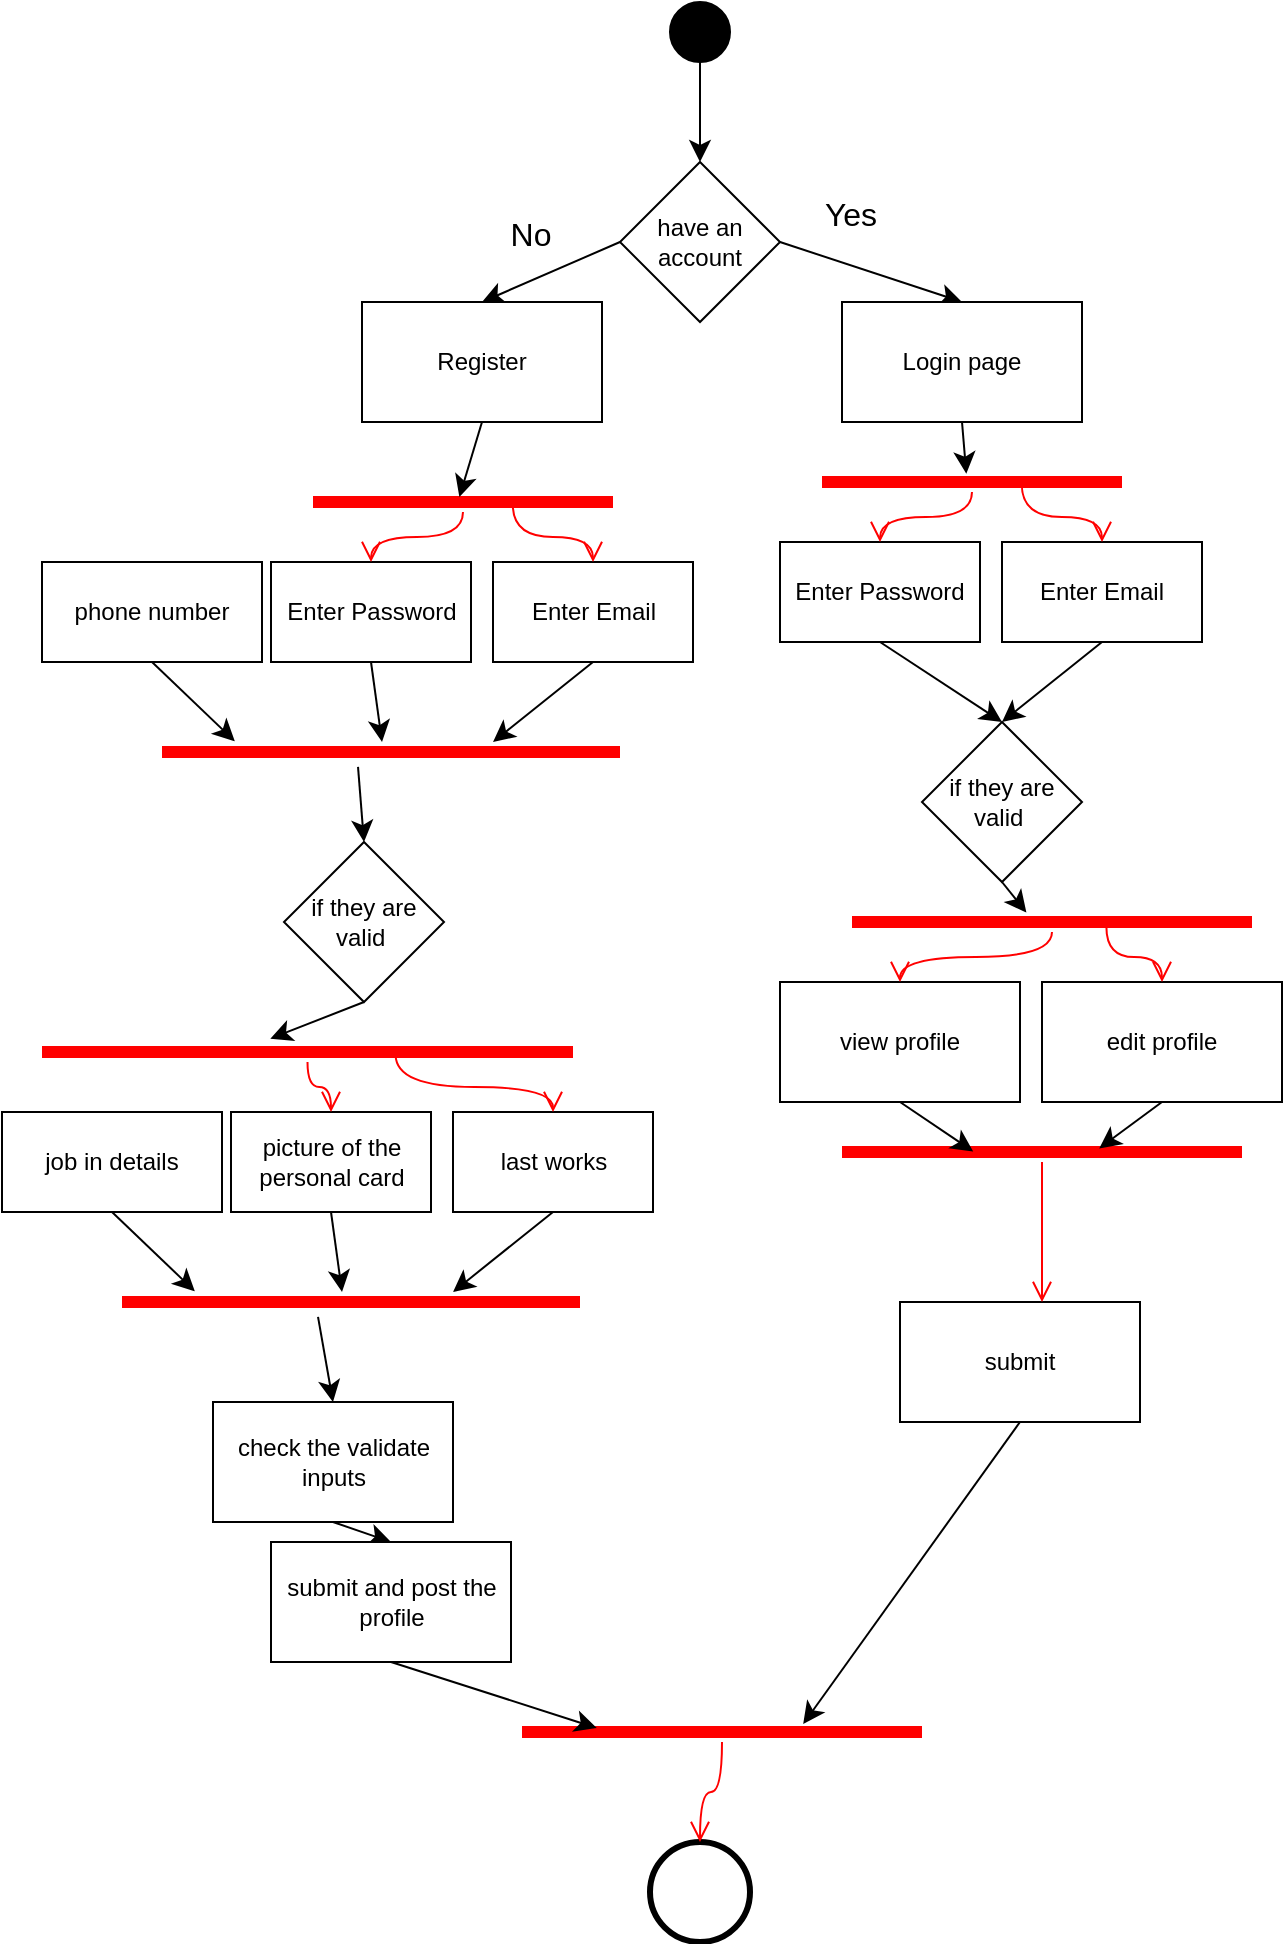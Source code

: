 <mxfile version="25.0.2">
  <diagram name="Page-1" id="0">
    <mxGraphModel dx="794" dy="527" grid="1" gridSize="10" guides="1" tooltips="1" connect="1" arrows="1" fold="1" page="1" pageScale="1" pageWidth="827" pageHeight="1169" math="0" shadow="0">
      <root>
        <mxCell id="0" />
        <mxCell id="1" parent="0" />
        <mxCell id="jVj4ie-Ex2q6_GXEyhqE-2" style="edgeStyle=none;curved=1;rounded=0;orthogonalLoop=1;jettySize=auto;html=1;exitX=0.5;exitY=1;exitDx=0;exitDy=0;fontSize=12;startSize=8;endSize=8;entryX=0.5;entryY=0;entryDx=0;entryDy=0;" parent="1" source="jVj4ie-Ex2q6_GXEyhqE-1" target="bB1ia3ISKizEPBagt7V3-7" edge="1">
          <mxGeometry relative="1" as="geometry">
            <mxPoint x="400" y="160" as="targetPoint" />
          </mxGeometry>
        </mxCell>
        <mxCell id="jVj4ie-Ex2q6_GXEyhqE-1" value="" style="ellipse;fillColor=strokeColor;html=1;" parent="1" vertex="1">
          <mxGeometry x="384" y="90" width="30" height="30" as="geometry" />
        </mxCell>
        <mxCell id="bB1ia3ISKizEPBagt7V3-11" style="edgeStyle=none;curved=1;rounded=0;orthogonalLoop=1;jettySize=auto;html=1;exitX=1;exitY=0.5;exitDx=0;exitDy=0;entryX=0.5;entryY=0;entryDx=0;entryDy=0;fontSize=12;startSize=8;endSize=8;" parent="1" source="bB1ia3ISKizEPBagt7V3-7" target="bB1ia3ISKizEPBagt7V3-10" edge="1">
          <mxGeometry relative="1" as="geometry" />
        </mxCell>
        <mxCell id="bB1ia3ISKizEPBagt7V3-12" style="edgeStyle=none;curved=1;rounded=0;orthogonalLoop=1;jettySize=auto;html=1;exitX=0;exitY=0.5;exitDx=0;exitDy=0;entryX=0.5;entryY=0;entryDx=0;entryDy=0;fontSize=12;startSize=8;endSize=8;" parent="1" source="bB1ia3ISKizEPBagt7V3-7" target="bB1ia3ISKizEPBagt7V3-9" edge="1">
          <mxGeometry relative="1" as="geometry" />
        </mxCell>
        <mxCell id="bB1ia3ISKizEPBagt7V3-7" value="have an account" style="rhombus;whiteSpace=wrap;html=1;" parent="1" vertex="1">
          <mxGeometry x="359" y="170" width="80" height="80" as="geometry" />
        </mxCell>
        <mxCell id="bB1ia3ISKizEPBagt7V3-8" value="Yes" style="text;html=1;align=center;verticalAlign=middle;resizable=0;points=[];autosize=1;strokeColor=none;fillColor=none;fontSize=16;" parent="1" vertex="1">
          <mxGeometry x="449" y="181" width="50" height="30" as="geometry" />
        </mxCell>
        <mxCell id="bB1ia3ISKizEPBagt7V3-9" value="&lt;span data-end=&quot;112&quot; data-start=&quot;100&quot;&gt;Register&lt;/span&gt;" style="whiteSpace=wrap;html=1;" parent="1" vertex="1">
          <mxGeometry x="230" y="240" width="120" height="60" as="geometry" />
        </mxCell>
        <mxCell id="bB1ia3ISKizEPBagt7V3-10" value="Login page" style="whiteSpace=wrap;html=1;" parent="1" vertex="1">
          <mxGeometry x="470" y="240" width="120" height="60" as="geometry" />
        </mxCell>
        <mxCell id="bB1ia3ISKizEPBagt7V3-13" value="No" style="text;html=1;align=center;verticalAlign=middle;resizable=0;points=[];autosize=1;strokeColor=none;fillColor=none;fontSize=16;" parent="1" vertex="1">
          <mxGeometry x="294" y="191" width="40" height="30" as="geometry" />
        </mxCell>
        <mxCell id="bB1ia3ISKizEPBagt7V3-22" style="edgeStyle=none;curved=1;rounded=0;orthogonalLoop=1;jettySize=auto;html=1;exitX=0.5;exitY=1;exitDx=0;exitDy=0;entryX=0.5;entryY=0;entryDx=0;entryDy=0;fontSize=12;startSize=8;endSize=8;" parent="1" source="bB1ia3ISKizEPBagt7V3-14" target="bB1ia3ISKizEPBagt7V3-21" edge="1">
          <mxGeometry relative="1" as="geometry" />
        </mxCell>
        <mxCell id="bB1ia3ISKizEPBagt7V3-14" value="Enter Email" style="whiteSpace=wrap;html=1;" parent="1" vertex="1">
          <mxGeometry x="550" y="360" width="100" height="50" as="geometry" />
        </mxCell>
        <mxCell id="bB1ia3ISKizEPBagt7V3-23" style="edgeStyle=none;curved=1;rounded=0;orthogonalLoop=1;jettySize=auto;html=1;exitX=0.5;exitY=1;exitDx=0;exitDy=0;entryX=0.5;entryY=0;entryDx=0;entryDy=0;fontSize=12;startSize=8;endSize=8;" parent="1" source="bB1ia3ISKizEPBagt7V3-15" target="bB1ia3ISKizEPBagt7V3-21" edge="1">
          <mxGeometry relative="1" as="geometry" />
        </mxCell>
        <mxCell id="bB1ia3ISKizEPBagt7V3-15" value="Enter Password" style="whiteSpace=wrap;html=1;" parent="1" vertex="1">
          <mxGeometry x="439" y="360" width="100" height="50" as="geometry" />
        </mxCell>
        <mxCell id="bB1ia3ISKizEPBagt7V3-16" value="" style="shape=line;html=1;strokeWidth=6;strokeColor=#ff0000;" parent="1" vertex="1">
          <mxGeometry x="460" y="325" width="150" height="10" as="geometry" />
        </mxCell>
        <mxCell id="bB1ia3ISKizEPBagt7V3-17" value="" style="edgeStyle=orthogonalEdgeStyle;html=1;verticalAlign=bottom;endArrow=open;endSize=8;strokeColor=#ff0000;rounded=0;fontSize=12;curved=1;entryX=0.5;entryY=0;entryDx=0;entryDy=0;" parent="1" source="bB1ia3ISKizEPBagt7V3-16" target="bB1ia3ISKizEPBagt7V3-15" edge="1">
          <mxGeometry relative="1" as="geometry">
            <mxPoint x="535" y="405" as="targetPoint" />
          </mxGeometry>
        </mxCell>
        <mxCell id="bB1ia3ISKizEPBagt7V3-19" style="edgeStyle=none;curved=1;rounded=0;orthogonalLoop=1;jettySize=auto;html=1;exitX=0.5;exitY=1;exitDx=0;exitDy=0;entryX=0.481;entryY=0.085;entryDx=0;entryDy=0;entryPerimeter=0;fontSize=12;startSize=8;endSize=8;" parent="1" source="bB1ia3ISKizEPBagt7V3-10" target="bB1ia3ISKizEPBagt7V3-16" edge="1">
          <mxGeometry relative="1" as="geometry" />
        </mxCell>
        <mxCell id="bB1ia3ISKizEPBagt7V3-20" value="" style="edgeStyle=orthogonalEdgeStyle;html=1;verticalAlign=bottom;endArrow=open;endSize=8;strokeColor=#ff0000;rounded=0;fontSize=12;curved=1;entryX=0.5;entryY=0;entryDx=0;entryDy=0;exitX=0.666;exitY=0.63;exitDx=0;exitDy=0;exitPerimeter=0;" parent="1" source="bB1ia3ISKizEPBagt7V3-16" target="bB1ia3ISKizEPBagt7V3-14" edge="1">
          <mxGeometry relative="1" as="geometry">
            <mxPoint x="620" y="360" as="targetPoint" />
            <mxPoint x="550" y="340" as="sourcePoint" />
          </mxGeometry>
        </mxCell>
        <mxCell id="bB1ia3ISKizEPBagt7V3-21" value="if they are valid&amp;nbsp;" style="rhombus;whiteSpace=wrap;html=1;" parent="1" vertex="1">
          <mxGeometry x="510" y="450" width="80" height="80" as="geometry" />
        </mxCell>
        <mxCell id="bB1ia3ISKizEPBagt7V3-25" style="edgeStyle=none;curved=1;rounded=0;orthogonalLoop=1;jettySize=auto;html=1;exitX=0.5;exitY=1;exitDx=0;exitDy=0;entryX=0.5;entryY=0;entryDx=0;entryDy=0;fontSize=12;startSize=8;endSize=8;" parent="1" source="bB1ia3ISKizEPBagt7V3-26" edge="1">
          <mxGeometry relative="1" as="geometry">
            <mxPoint x="295.5" y="460" as="targetPoint" />
          </mxGeometry>
        </mxCell>
        <mxCell id="bB1ia3ISKizEPBagt7V3-26" value="Enter Email" style="whiteSpace=wrap;html=1;" parent="1" vertex="1">
          <mxGeometry x="295.5" y="370" width="100" height="50" as="geometry" />
        </mxCell>
        <mxCell id="bB1ia3ISKizEPBagt7V3-27" style="edgeStyle=none;curved=1;rounded=0;orthogonalLoop=1;jettySize=auto;html=1;exitX=0.5;exitY=1;exitDx=0;exitDy=0;fontSize=12;startSize=8;endSize=8;" parent="1" source="bB1ia3ISKizEPBagt7V3-28" edge="1">
          <mxGeometry relative="1" as="geometry">
            <mxPoint x="240" y="460" as="targetPoint" />
          </mxGeometry>
        </mxCell>
        <mxCell id="bB1ia3ISKizEPBagt7V3-28" value="Enter Password" style="whiteSpace=wrap;html=1;" parent="1" vertex="1">
          <mxGeometry x="184.5" y="370" width="100" height="50" as="geometry" />
        </mxCell>
        <mxCell id="bB1ia3ISKizEPBagt7V3-29" value="" style="shape=line;html=1;strokeWidth=6;strokeColor=#ff0000;" parent="1" vertex="1">
          <mxGeometry x="205.5" y="335" width="150" height="10" as="geometry" />
        </mxCell>
        <mxCell id="bB1ia3ISKizEPBagt7V3-30" value="" style="edgeStyle=orthogonalEdgeStyle;html=1;verticalAlign=bottom;endArrow=open;endSize=8;strokeColor=#ff0000;rounded=0;fontSize=12;curved=1;entryX=0.5;entryY=0;entryDx=0;entryDy=0;" parent="1" source="bB1ia3ISKizEPBagt7V3-29" target="bB1ia3ISKizEPBagt7V3-28" edge="1">
          <mxGeometry relative="1" as="geometry">
            <mxPoint x="280.5" y="415" as="targetPoint" />
          </mxGeometry>
        </mxCell>
        <mxCell id="bB1ia3ISKizEPBagt7V3-31" value="" style="edgeStyle=orthogonalEdgeStyle;html=1;verticalAlign=bottom;endArrow=open;endSize=8;strokeColor=#ff0000;rounded=0;fontSize=12;curved=1;entryX=0.5;entryY=0;entryDx=0;entryDy=0;exitX=0.666;exitY=0.63;exitDx=0;exitDy=0;exitPerimeter=0;" parent="1" source="bB1ia3ISKizEPBagt7V3-29" target="bB1ia3ISKizEPBagt7V3-26" edge="1">
          <mxGeometry relative="1" as="geometry">
            <mxPoint x="365.5" y="370" as="targetPoint" />
            <mxPoint x="295.5" y="350" as="sourcePoint" />
          </mxGeometry>
        </mxCell>
        <mxCell id="bB1ia3ISKizEPBagt7V3-32" style="edgeStyle=none;curved=1;rounded=0;orthogonalLoop=1;jettySize=auto;html=1;exitX=0.5;exitY=1;exitDx=0;exitDy=0;entryX=0.488;entryY=0.256;entryDx=0;entryDy=0;entryPerimeter=0;fontSize=12;startSize=8;endSize=8;" parent="1" source="bB1ia3ISKizEPBagt7V3-9" target="bB1ia3ISKizEPBagt7V3-29" edge="1">
          <mxGeometry relative="1" as="geometry" />
        </mxCell>
        <mxCell id="bB1ia3ISKizEPBagt7V3-33" value="" style="shape=line;html=1;strokeWidth=6;strokeColor=#ff0000;" parent="1" vertex="1">
          <mxGeometry x="130" y="460" width="229" height="10" as="geometry" />
        </mxCell>
        <mxCell id="bB1ia3ISKizEPBagt7V3-34" value="phone number" style="whiteSpace=wrap;html=1;" parent="1" vertex="1">
          <mxGeometry x="70" y="370" width="110" height="50" as="geometry" />
        </mxCell>
        <mxCell id="bB1ia3ISKizEPBagt7V3-35" style="edgeStyle=none;curved=1;rounded=0;orthogonalLoop=1;jettySize=auto;html=1;exitX=0.5;exitY=1;exitDx=0;exitDy=0;entryX=0.159;entryY=-0.038;entryDx=0;entryDy=0;entryPerimeter=0;fontSize=12;startSize=8;endSize=8;" parent="1" source="bB1ia3ISKizEPBagt7V3-34" target="bB1ia3ISKizEPBagt7V3-33" edge="1">
          <mxGeometry relative="1" as="geometry" />
        </mxCell>
        <mxCell id="bB1ia3ISKizEPBagt7V3-37" style="edgeStyle=none;curved=1;rounded=0;orthogonalLoop=1;jettySize=auto;html=1;exitX=0.428;exitY=1.244;exitDx=0;exitDy=0;entryX=0.5;entryY=0;entryDx=0;entryDy=0;fontSize=12;startSize=8;endSize=8;exitPerimeter=0;" parent="1" source="bB1ia3ISKizEPBagt7V3-33" target="bB1ia3ISKizEPBagt7V3-38" edge="1">
          <mxGeometry relative="1" as="geometry">
            <mxPoint x="170" y="470" as="sourcePoint" />
          </mxGeometry>
        </mxCell>
        <mxCell id="bB1ia3ISKizEPBagt7V3-38" value="if they are valid&amp;nbsp;" style="rhombus;whiteSpace=wrap;html=1;" parent="1" vertex="1">
          <mxGeometry x="191" y="510" width="80" height="80" as="geometry" />
        </mxCell>
        <mxCell id="bB1ia3ISKizEPBagt7V3-42" value="edit profile" style="whiteSpace=wrap;html=1;" parent="1" vertex="1">
          <mxGeometry x="570" y="580" width="120" height="60" as="geometry" />
        </mxCell>
        <mxCell id="bB1ia3ISKizEPBagt7V3-44" value="submit" style="whiteSpace=wrap;html=1;" parent="1" vertex="1">
          <mxGeometry x="499" y="740" width="120" height="60" as="geometry" />
        </mxCell>
        <mxCell id="bB1ia3ISKizEPBagt7V3-46" value="" style="edgeStyle=none;curved=1;rounded=0;orthogonalLoop=1;jettySize=auto;html=1;exitX=0.5;exitY=1;exitDx=0;exitDy=0;entryX=0.551;entryY=0.034;entryDx=0;entryDy=0;entryPerimeter=0;fontSize=12;startSize=8;endSize=8;" parent="1" target="bB1ia3ISKizEPBagt7V3-40" edge="1">
          <mxGeometry relative="1" as="geometry">
            <mxPoint x="535" y="614" as="sourcePoint" />
            <mxPoint x="676" y="556" as="targetPoint" />
          </mxGeometry>
        </mxCell>
        <mxCell id="bB1ia3ISKizEPBagt7V3-40" value="view profile" style="whiteSpace=wrap;html=1;" parent="1" vertex="1">
          <mxGeometry x="439" y="580" width="120" height="60" as="geometry" />
        </mxCell>
        <mxCell id="bB1ia3ISKizEPBagt7V3-47" value="" style="shape=line;html=1;strokeWidth=6;strokeColor=#ff0000;" parent="1" vertex="1">
          <mxGeometry x="475" y="545" width="200" height="10" as="geometry" />
        </mxCell>
        <mxCell id="bB1ia3ISKizEPBagt7V3-48" value="" style="edgeStyle=orthogonalEdgeStyle;html=1;verticalAlign=bottom;endArrow=open;endSize=8;strokeColor=#ff0000;rounded=0;fontSize=12;curved=1;" parent="1" source="bB1ia3ISKizEPBagt7V3-47" target="bB1ia3ISKizEPBagt7V3-40" edge="1">
          <mxGeometry relative="1" as="geometry">
            <mxPoint x="430" y="700" as="targetPoint" />
          </mxGeometry>
        </mxCell>
        <mxCell id="bB1ia3ISKizEPBagt7V3-49" value="" style="shape=line;html=1;strokeWidth=6;strokeColor=#ff0000;" parent="1" vertex="1">
          <mxGeometry x="470" y="660" width="200" height="10" as="geometry" />
        </mxCell>
        <mxCell id="bB1ia3ISKizEPBagt7V3-50" value="" style="edgeStyle=orthogonalEdgeStyle;html=1;verticalAlign=bottom;endArrow=open;endSize=8;strokeColor=#ff0000;rounded=0;fontSize=12;curved=1;" parent="1" source="bB1ia3ISKizEPBagt7V3-49" edge="1">
          <mxGeometry relative="1" as="geometry">
            <mxPoint x="570" y="740" as="targetPoint" />
          </mxGeometry>
        </mxCell>
        <mxCell id="bB1ia3ISKizEPBagt7V3-51" style="edgeStyle=none;curved=1;rounded=0;orthogonalLoop=1;jettySize=auto;html=1;exitX=0.5;exitY=1;exitDx=0;exitDy=0;entryX=0.436;entryY=0.026;entryDx=0;entryDy=0;entryPerimeter=0;fontSize=12;startSize=8;endSize=8;" parent="1" source="bB1ia3ISKizEPBagt7V3-21" target="bB1ia3ISKizEPBagt7V3-47" edge="1">
          <mxGeometry relative="1" as="geometry" />
        </mxCell>
        <mxCell id="bB1ia3ISKizEPBagt7V3-52" style="edgeStyle=none;curved=1;rounded=0;orthogonalLoop=1;jettySize=auto;html=1;exitX=0.5;exitY=1;exitDx=0;exitDy=0;entryX=0.643;entryY=0.321;entryDx=0;entryDy=0;entryPerimeter=0;fontSize=12;startSize=8;endSize=8;" parent="1" source="bB1ia3ISKizEPBagt7V3-42" target="bB1ia3ISKizEPBagt7V3-49" edge="1">
          <mxGeometry relative="1" as="geometry" />
        </mxCell>
        <mxCell id="bB1ia3ISKizEPBagt7V3-53" style="edgeStyle=none;curved=1;rounded=0;orthogonalLoop=1;jettySize=auto;html=1;exitX=0.5;exitY=1;exitDx=0;exitDy=0;entryX=0.328;entryY=0.474;entryDx=0;entryDy=0;entryPerimeter=0;fontSize=12;startSize=8;endSize=8;" parent="1" source="bB1ia3ISKizEPBagt7V3-40" target="bB1ia3ISKizEPBagt7V3-49" edge="1">
          <mxGeometry relative="1" as="geometry" />
        </mxCell>
        <mxCell id="bB1ia3ISKizEPBagt7V3-54" value="" style="edgeStyle=orthogonalEdgeStyle;html=1;verticalAlign=bottom;endArrow=open;endSize=8;strokeColor=#ff0000;rounded=0;fontSize=12;curved=1;exitX=0.636;exitY=0.744;exitDx=0;exitDy=0;exitPerimeter=0;entryX=0.5;entryY=0;entryDx=0;entryDy=0;" parent="1" source="bB1ia3ISKizEPBagt7V3-47" target="bB1ia3ISKizEPBagt7V3-42" edge="1">
          <mxGeometry relative="1" as="geometry">
            <mxPoint x="509" y="590" as="targetPoint" />
            <mxPoint x="585" y="565" as="sourcePoint" />
          </mxGeometry>
        </mxCell>
        <mxCell id="osrM-AQgmQPxWNNcmyyP-14" style="edgeStyle=none;curved=1;rounded=0;orthogonalLoop=1;jettySize=auto;html=1;exitX=0.5;exitY=1;exitDx=0;exitDy=0;entryX=0.5;entryY=0;entryDx=0;entryDy=0;fontSize=12;startSize=8;endSize=8;" edge="1" parent="1" source="bB1ia3ISKizEPBagt7V3-55" target="osrM-AQgmQPxWNNcmyyP-13">
          <mxGeometry relative="1" as="geometry" />
        </mxCell>
        <mxCell id="bB1ia3ISKizEPBagt7V3-55" value="check the validate inputs" style="whiteSpace=wrap;html=1;" parent="1" vertex="1">
          <mxGeometry x="155.5" y="790" width="120" height="60" as="geometry" />
        </mxCell>
        <mxCell id="osrM-AQgmQPxWNNcmyyP-1" style="edgeStyle=none;curved=1;rounded=0;orthogonalLoop=1;jettySize=auto;html=1;exitX=0.5;exitY=1;exitDx=0;exitDy=0;entryX=0.5;entryY=0;entryDx=0;entryDy=0;fontSize=12;startSize=8;endSize=8;" edge="1" parent="1" source="osrM-AQgmQPxWNNcmyyP-2">
          <mxGeometry relative="1" as="geometry">
            <mxPoint x="275.5" y="735" as="targetPoint" />
          </mxGeometry>
        </mxCell>
        <mxCell id="osrM-AQgmQPxWNNcmyyP-2" value="last works" style="whiteSpace=wrap;html=1;" vertex="1" parent="1">
          <mxGeometry x="275.5" y="645" width="100" height="50" as="geometry" />
        </mxCell>
        <mxCell id="osrM-AQgmQPxWNNcmyyP-3" style="edgeStyle=none;curved=1;rounded=0;orthogonalLoop=1;jettySize=auto;html=1;exitX=0.5;exitY=1;exitDx=0;exitDy=0;fontSize=12;startSize=8;endSize=8;" edge="1" parent="1" source="osrM-AQgmQPxWNNcmyyP-4">
          <mxGeometry relative="1" as="geometry">
            <mxPoint x="220" y="735" as="targetPoint" />
          </mxGeometry>
        </mxCell>
        <mxCell id="osrM-AQgmQPxWNNcmyyP-4" value="picture of the personal card" style="whiteSpace=wrap;html=1;" vertex="1" parent="1">
          <mxGeometry x="164.5" y="645" width="100" height="50" as="geometry" />
        </mxCell>
        <mxCell id="osrM-AQgmQPxWNNcmyyP-5" value="" style="shape=line;html=1;strokeWidth=6;strokeColor=#ff0000;" vertex="1" parent="1">
          <mxGeometry x="70" y="610" width="265.5" height="10" as="geometry" />
        </mxCell>
        <mxCell id="osrM-AQgmQPxWNNcmyyP-6" value="" style="edgeStyle=orthogonalEdgeStyle;html=1;verticalAlign=bottom;endArrow=open;endSize=8;strokeColor=#ff0000;rounded=0;fontSize=12;curved=1;entryX=0.5;entryY=0;entryDx=0;entryDy=0;" edge="1" parent="1" source="osrM-AQgmQPxWNNcmyyP-5" target="osrM-AQgmQPxWNNcmyyP-4">
          <mxGeometry relative="1" as="geometry">
            <mxPoint x="260.5" y="690" as="targetPoint" />
          </mxGeometry>
        </mxCell>
        <mxCell id="osrM-AQgmQPxWNNcmyyP-7" value="" style="edgeStyle=orthogonalEdgeStyle;html=1;verticalAlign=bottom;endArrow=open;endSize=8;strokeColor=#ff0000;rounded=0;fontSize=12;curved=1;entryX=0.5;entryY=0;entryDx=0;entryDy=0;exitX=0.666;exitY=0.63;exitDx=0;exitDy=0;exitPerimeter=0;" edge="1" parent="1" source="osrM-AQgmQPxWNNcmyyP-5" target="osrM-AQgmQPxWNNcmyyP-2">
          <mxGeometry relative="1" as="geometry">
            <mxPoint x="345.5" y="645" as="targetPoint" />
            <mxPoint x="275.5" y="625" as="sourcePoint" />
          </mxGeometry>
        </mxCell>
        <mxCell id="osrM-AQgmQPxWNNcmyyP-8" value="" style="shape=line;html=1;strokeWidth=6;strokeColor=#ff0000;" vertex="1" parent="1">
          <mxGeometry x="110" y="735" width="229" height="10" as="geometry" />
        </mxCell>
        <mxCell id="osrM-AQgmQPxWNNcmyyP-9" value="job in details" style="whiteSpace=wrap;html=1;" vertex="1" parent="1">
          <mxGeometry x="50" y="645" width="110" height="50" as="geometry" />
        </mxCell>
        <mxCell id="osrM-AQgmQPxWNNcmyyP-10" style="edgeStyle=none;curved=1;rounded=0;orthogonalLoop=1;jettySize=auto;html=1;exitX=0.5;exitY=1;exitDx=0;exitDy=0;entryX=0.159;entryY=-0.038;entryDx=0;entryDy=0;entryPerimeter=0;fontSize=12;startSize=8;endSize=8;" edge="1" parent="1" source="osrM-AQgmQPxWNNcmyyP-9" target="osrM-AQgmQPxWNNcmyyP-8">
          <mxGeometry relative="1" as="geometry" />
        </mxCell>
        <mxCell id="osrM-AQgmQPxWNNcmyyP-11" style="edgeStyle=none;curved=1;rounded=0;orthogonalLoop=1;jettySize=auto;html=1;exitX=0.428;exitY=1.244;exitDx=0;exitDy=0;entryX=0.5;entryY=0;entryDx=0;entryDy=0;fontSize=12;startSize=8;endSize=8;exitPerimeter=0;" edge="1" parent="1" source="osrM-AQgmQPxWNNcmyyP-8" target="bB1ia3ISKizEPBagt7V3-55">
          <mxGeometry relative="1" as="geometry">
            <mxPoint x="150" y="745" as="sourcePoint" />
            <mxPoint x="211" y="785" as="targetPoint" />
          </mxGeometry>
        </mxCell>
        <mxCell id="osrM-AQgmQPxWNNcmyyP-12" style="edgeStyle=none;curved=1;rounded=0;orthogonalLoop=1;jettySize=auto;html=1;exitX=0.5;exitY=1;exitDx=0;exitDy=0;entryX=0.43;entryY=-0.167;entryDx=0;entryDy=0;entryPerimeter=0;fontSize=12;startSize=8;endSize=8;" edge="1" parent="1" source="bB1ia3ISKizEPBagt7V3-38" target="osrM-AQgmQPxWNNcmyyP-5">
          <mxGeometry relative="1" as="geometry" />
        </mxCell>
        <mxCell id="osrM-AQgmQPxWNNcmyyP-13" value="submit and post the profile" style="whiteSpace=wrap;html=1;" vertex="1" parent="1">
          <mxGeometry x="184.5" y="860" width="120" height="60" as="geometry" />
        </mxCell>
        <mxCell id="osrM-AQgmQPxWNNcmyyP-16" value="" style="points=[[0.145,0.145,0],[0.5,0,0],[0.855,0.145,0],[1,0.5,0],[0.855,0.855,0],[0.5,1,0],[0.145,0.855,0],[0,0.5,0]];shape=mxgraph.bpmn.event;html=1;verticalLabelPosition=bottom;labelBackgroundColor=#ffffff;verticalAlign=top;align=center;perimeter=ellipsePerimeter;outlineConnect=0;aspect=fixed;outline=end;symbol=terminate2;" vertex="1" parent="1">
          <mxGeometry x="374" y="1010" width="50" height="50" as="geometry" />
        </mxCell>
        <mxCell id="osrM-AQgmQPxWNNcmyyP-17" value="" style="shape=line;html=1;strokeWidth=6;strokeColor=#ff0000;" vertex="1" parent="1">
          <mxGeometry x="310" y="950" width="200" height="10" as="geometry" />
        </mxCell>
        <mxCell id="osrM-AQgmQPxWNNcmyyP-18" value="" style="edgeStyle=orthogonalEdgeStyle;html=1;verticalAlign=bottom;endArrow=open;endSize=8;strokeColor=#ff0000;rounded=0;fontSize=12;curved=1;entryX=0.5;entryY=0;entryDx=0;entryDy=0;entryPerimeter=0;" edge="1" source="osrM-AQgmQPxWNNcmyyP-17" parent="1" target="osrM-AQgmQPxWNNcmyyP-16">
          <mxGeometry relative="1" as="geometry">
            <mxPoint x="410" y="1140" as="targetPoint" />
          </mxGeometry>
        </mxCell>
        <mxCell id="osrM-AQgmQPxWNNcmyyP-19" style="edgeStyle=none;curved=1;rounded=0;orthogonalLoop=1;jettySize=auto;html=1;exitX=0.5;exitY=1;exitDx=0;exitDy=0;entryX=0.187;entryY=0.3;entryDx=0;entryDy=0;entryPerimeter=0;fontSize=12;startSize=8;endSize=8;" edge="1" parent="1" source="osrM-AQgmQPxWNNcmyyP-13" target="osrM-AQgmQPxWNNcmyyP-17">
          <mxGeometry relative="1" as="geometry" />
        </mxCell>
        <mxCell id="osrM-AQgmQPxWNNcmyyP-20" style="edgeStyle=none;curved=1;rounded=0;orthogonalLoop=1;jettySize=auto;html=1;exitX=0.5;exitY=1;exitDx=0;exitDy=0;entryX=0.703;entryY=0.1;entryDx=0;entryDy=0;entryPerimeter=0;fontSize=12;startSize=8;endSize=8;" edge="1" parent="1" source="bB1ia3ISKizEPBagt7V3-44" target="osrM-AQgmQPxWNNcmyyP-17">
          <mxGeometry relative="1" as="geometry" />
        </mxCell>
      </root>
    </mxGraphModel>
  </diagram>
</mxfile>
